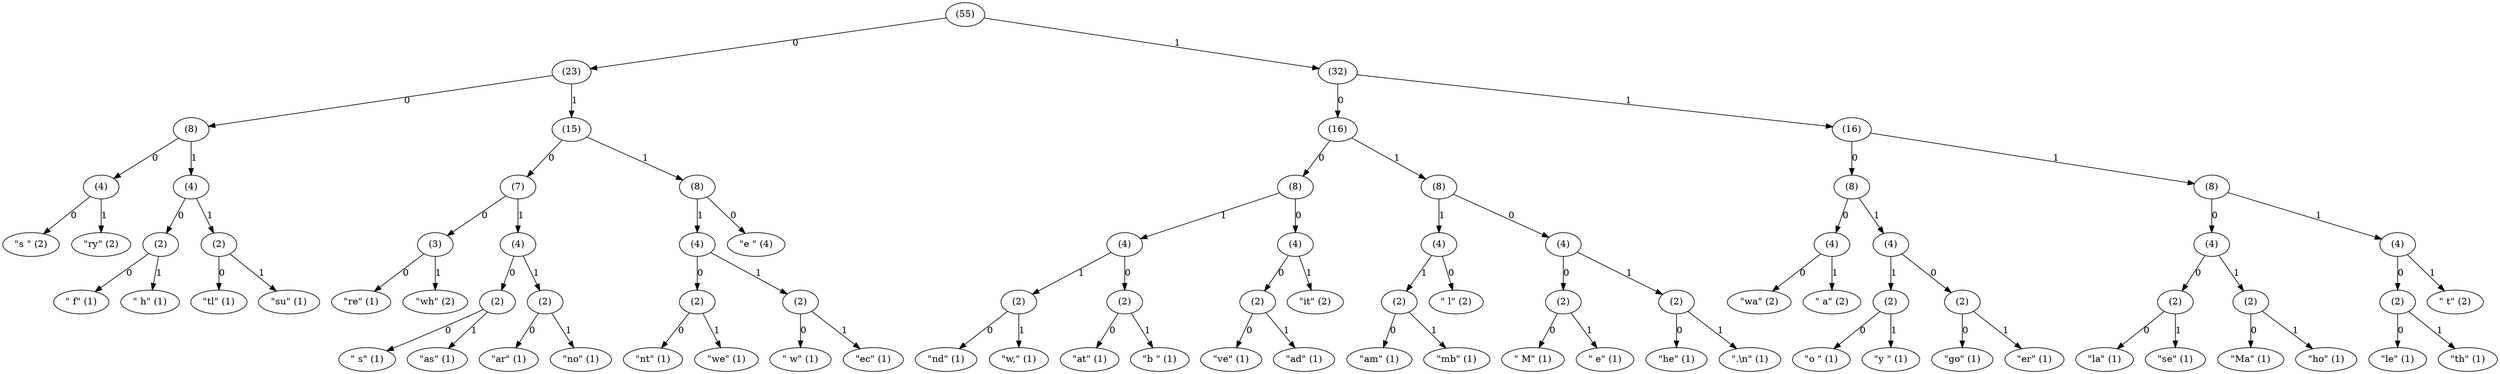 digraph {
  leaf_0x204d [label="\" M\" (1)"];
  leaf_0x2065 [label="\" e\" (1)"];
  internal_0 -> leaf_0x204d [label="0"];
  internal_0 -> leaf_0x2065 [label="1"];
  leaf_0x2073 [label="\" s\" (1)"];
  leaf_0x6173 [label="\"as\" (1)"];
  internal_1 -> leaf_0x2073 [label="0"];
  internal_1 -> leaf_0x6173 [label="1"];
  leaf_0x6f20 [label="\"o \" (1)"];
  leaf_0x7920 [label="\"y \" (1)"];
  internal_2 -> leaf_0x6f20 [label="0"];
  internal_2 -> leaf_0x7920 [label="1"];
  leaf_0x6e74 [label="\"nt\" (1)"];
  leaf_0x7765 [label="\"we\" (1)"];
  internal_3 -> leaf_0x6e74 [label="0"];
  internal_3 -> leaf_0x7765 [label="1"];
  leaf_0x6172 [label="\"ar\" (1)"];
  leaf_0x6e6f [label="\"no\" (1)"];
  internal_4 -> leaf_0x6172 [label="0"];
  internal_4 -> leaf_0x6e6f [label="1"];
  leaf_0x6e64 [label="\"nd\" (1)"];
  leaf_0x772c [label="\"w,\" (1)"];
  internal_5 -> leaf_0x6e64 [label="0"];
  internal_5 -> leaf_0x772c [label="1"];
  leaf_0x7665 [label="\"ve\" (1)"];
  leaf_0x6164 [label="\"ad\" (1)"];
  internal_6 -> leaf_0x7665 [label="0"];
  internal_6 -> leaf_0x6164 [label="1"];
  leaf_0x616d [label="\"am\" (1)"];
  leaf_0x6d62 [label="\"mb\" (1)"];
  internal_7 -> leaf_0x616d [label="0"];
  internal_7 -> leaf_0x6d62 [label="1"];
  leaf_0x6c65 [label="\"le\" (1)"];
  leaf_0x7468 [label="\"th\" (1)"];
  internal_8 -> leaf_0x6c65 [label="0"];
  internal_8 -> leaf_0x7468 [label="1"];
  leaf_0x6c61 [label="\"la\" (1)"];
  leaf_0x7365 [label="\"se\" (1)"];
  internal_9 -> leaf_0x6c61 [label="0"];
  internal_9 -> leaf_0x7365 [label="1"];
  leaf_0x2066 [label="\" f\" (1)"];
  leaf_0x2068 [label="\" h\" (1)"];
  internal_10 -> leaf_0x2066 [label="0"];
  internal_10 -> leaf_0x2068 [label="1"];
  leaf_0x4d61 [label="\"Ma\" (1)"];
  leaf_0x686f [label="\"ho\" (1)"];
  internal_11 -> leaf_0x4d61 [label="0"];
  internal_11 -> leaf_0x686f [label="1"];
  leaf_0x6865 [label="\"he\" (1)"];
  leaf_0x2e0a [label="\".\\n\" (1)"];
  internal_12 -> leaf_0x6865 [label="0"];
  internal_12 -> leaf_0x2e0a [label="1"];
  leaf_0x676f [label="\"go\" (1)"];
  leaf_0x6572 [label="\"er\" (1)"];
  internal_13 -> leaf_0x676f [label="0"];
  internal_13 -> leaf_0x6572 [label="1"];
  leaf_0x2077 [label="\" w\" (1)"];
  leaf_0x6563 [label="\"ec\" (1)"];
  internal_14 -> leaf_0x2077 [label="0"];
  internal_14 -> leaf_0x6563 [label="1"];
  leaf_0x746c [label="\"tl\" (1)"];
  leaf_0x7375 [label="\"su\" (1)"];
  internal_15 -> leaf_0x746c [label="0"];
  internal_15 -> leaf_0x7375 [label="1"];
  leaf_0x6174 [label="\"at\" (1)"];
  leaf_0x6220 [label="\"b \" (1)"];
  internal_16 -> leaf_0x6174 [label="0"];
  internal_16 -> leaf_0x6220 [label="1"];
  leaf_0x7265 [label="\"re\" (1)"];
  leaf_0x7768 [label="\"wh\" (2)"];
  internal_17 -> leaf_0x7265 [label="0"];
  internal_17 -> leaf_0x7768 [label="1"];
  internal_1 [label="(2)"];
  internal_4 [label="(2)"];
  internal_18 -> internal_1 [label="0"];
  internal_18 -> internal_4 [label="1"];
  internal_16 [label="(2)"];
  internal_5 [label="(2)"];
  internal_19 -> internal_16 [label="0"];
  internal_19 -> internal_5 [label="1"];
  leaf_0x7761 [label="\"wa\" (2)"];
  leaf_0x2061 [label="\" a\" (2)"];
  internal_20 -> leaf_0x7761 [label="0"];
  internal_20 -> leaf_0x2061 [label="1"];
  internal_6 [label="(2)"];
  leaf_0x6974 [label="\"it\" (2)"];
  internal_21 -> internal_6 [label="0"];
  internal_21 -> leaf_0x6974 [label="1"];
  leaf_0x206c [label="\" l\" (2)"];
  internal_7 [label="(2)"];
  internal_22 -> leaf_0x206c [label="0"];
  internal_22 -> internal_7 [label="1"];
  internal_9 [label="(2)"];
  internal_11 [label="(2)"];
  internal_23 -> internal_9 [label="0"];
  internal_23 -> internal_11 [label="1"];
  leaf_0x7320 [label="\"s \" (2)"];
  leaf_0x7279 [label="\"ry\" (2)"];
  internal_24 -> leaf_0x7320 [label="0"];
  internal_24 -> leaf_0x7279 [label="1"];
  internal_8 [label="(2)"];
  leaf_0x2074 [label="\" t\" (2)"];
  internal_25 -> internal_8 [label="0"];
  internal_25 -> leaf_0x2074 [label="1"];
  internal_10 [label="(2)"];
  internal_15 [label="(2)"];
  internal_26 -> internal_10 [label="0"];
  internal_26 -> internal_15 [label="1"];
  internal_0 [label="(2)"];
  internal_12 [label="(2)"];
  internal_27 -> internal_0 [label="0"];
  internal_27 -> internal_12 [label="1"];
  internal_13 [label="(2)"];
  internal_2 [label="(2)"];
  internal_28 -> internal_13 [label="0"];
  internal_28 -> internal_2 [label="1"];
  internal_3 [label="(2)"];
  internal_14 [label="(2)"];
  internal_29 -> internal_3 [label="0"];
  internal_29 -> internal_14 [label="1"];
  internal_17 [label="(3)"];
  internal_18 [label="(4)"];
  internal_30 -> internal_17 [label="0"];
  internal_30 -> internal_18 [label="1"];
  leaf_0x6520 [label="\"e \" (4)"];
  internal_29 [label="(4)"];
  internal_31 -> leaf_0x6520 [label="0"];
  internal_31 -> internal_29 [label="1"];
  internal_21 [label="(4)"];
  internal_19 [label="(4)"];
  internal_32 -> internal_21 [label="0"];
  internal_32 -> internal_19 [label="1"];
  internal_20 [label="(4)"];
  internal_28 [label="(4)"];
  internal_33 -> internal_20 [label="0"];
  internal_33 -> internal_28 [label="1"];
  internal_23 [label="(4)"];
  internal_25 [label="(4)"];
  internal_34 -> internal_23 [label="0"];
  internal_34 -> internal_25 [label="1"];
  internal_24 [label="(4)"];
  internal_26 [label="(4)"];
  internal_35 -> internal_24 [label="0"];
  internal_35 -> internal_26 [label="1"];
  internal_27 [label="(4)"];
  internal_22 [label="(4)"];
  internal_36 -> internal_27 [label="0"];
  internal_36 -> internal_22 [label="1"];
  internal_30 [label="(7)"];
  internal_31 [label="(8)"];
  internal_37 -> internal_30 [label="0"];
  internal_37 -> internal_31 [label="1"];
  internal_32 [label="(8)"];
  internal_36 [label="(8)"];
  internal_38 -> internal_32 [label="0"];
  internal_38 -> internal_36 [label="1"];
  internal_33 [label="(8)"];
  internal_34 [label="(8)"];
  internal_39 -> internal_33 [label="0"];
  internal_39 -> internal_34 [label="1"];
  internal_35 [label="(8)"];
  internal_37 [label="(15)"];
  internal_40 -> internal_35 [label="0"];
  internal_40 -> internal_37 [label="1"];
  internal_38 [label="(16)"];
  internal_39 [label="(16)"];
  internal_41 -> internal_38 [label="0"];
  internal_41 -> internal_39 [label="1"];
  internal_40 [label="(23)"];
  internal_41 [label="(32)"];
  internal_42 -> internal_40 [label="0"];
  internal_42 -> internal_41 [label="1"];
  internal_42 [label="(55)"];
}
